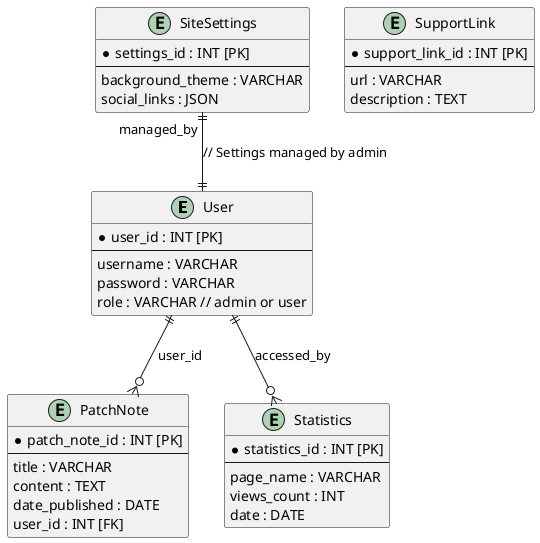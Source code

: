 @startuml

entity "User" as user {
  * user_id : INT [PK]
  --
  username : VARCHAR
  password : VARCHAR
  role : VARCHAR // admin or user
}

entity "PatchNote" as patch_note {
  * patch_note_id : INT [PK]
  --
  title : VARCHAR
  content : TEXT
  date_published : DATE
  user_id : INT [FK]
}

entity "Statistics" as statistics {
  * statistics_id : INT [PK]
  --
  page_name : VARCHAR
  views_count : INT
  date : DATE
}

entity "SiteSettings" as site_settings {
  * settings_id : INT [PK]
  --
  background_theme : VARCHAR
  social_links : JSON
}

entity "SupportLink" as support_link {
  * support_link_id : INT [PK]
  --
  url : VARCHAR
  description : TEXT
}

user ||--o{ patch_note : "user_id"
site_settings ||--|| user : "managed_by" // Settings managed by admin
user ||--o{ statistics : "accessed_by"

@enduml